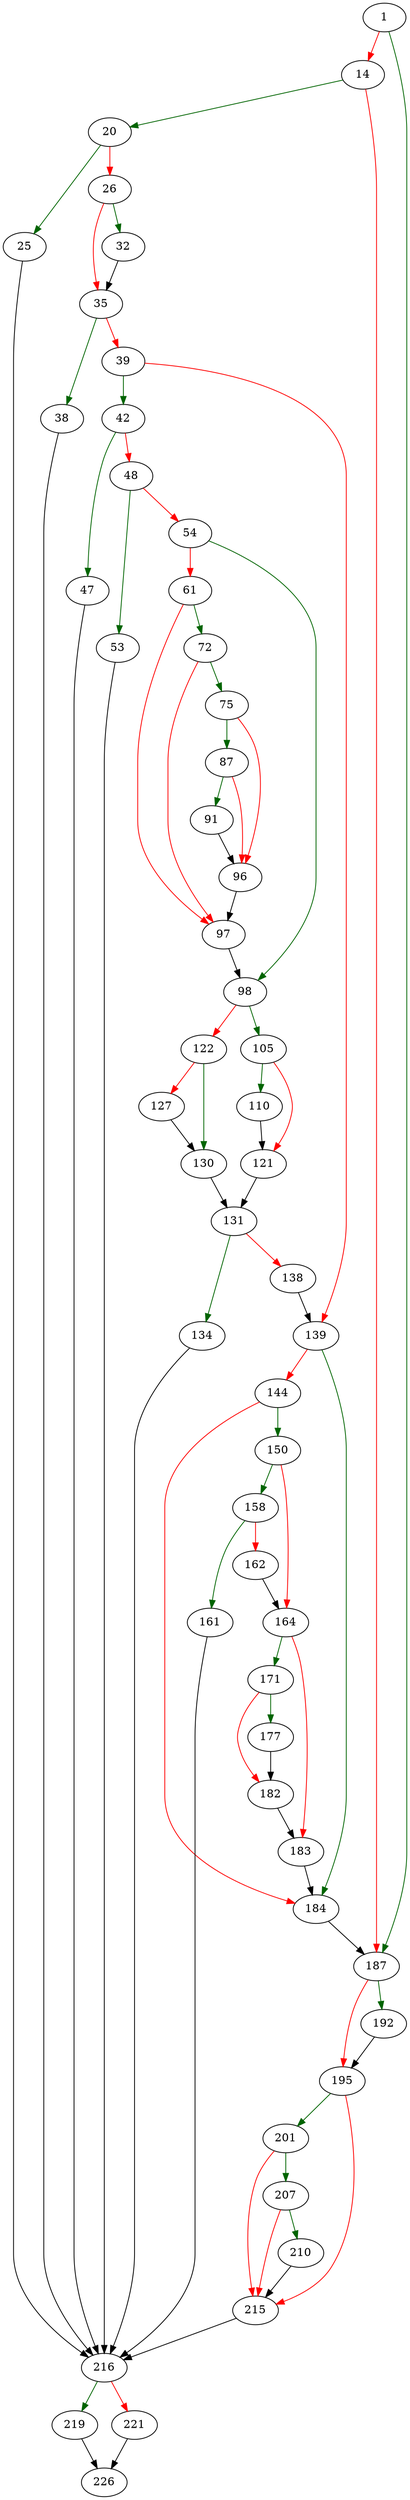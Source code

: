 strict digraph "sqlite3PagerSharedLock" {
	// Node definitions.
	1 [entry=true];
	187;
	14;
	20;
	25;
	26;
	216;
	32;
	35;
	38;
	39;
	42;
	139;
	47;
	48;
	53;
	54;
	98;
	61;
	72;
	97;
	75;
	87;
	96;
	91;
	105;
	122;
	110;
	121;
	131;
	130;
	127;
	134;
	138;
	184;
	144;
	150;
	158;
	164;
	161;
	162;
	171;
	183;
	177;
	182;
	192;
	195;
	201;
	215;
	207;
	210;
	219;
	221;
	226;

	// Edge definitions.
	1 -> 187 [
		color=darkgreen
		cond=true
	];
	1 -> 14 [
		color=red
		cond=false
	];
	187 -> 192 [
		color=darkgreen
		cond=true
	];
	187 -> 195 [
		color=red
		cond=false
	];
	14 -> 187 [
		color=red
		cond=false
	];
	14 -> 20 [
		color=darkgreen
		cond=true
	];
	20 -> 25 [
		color=darkgreen
		cond=true
	];
	20 -> 26 [
		color=red
		cond=false
	];
	25 -> 216;
	26 -> 32 [
		color=darkgreen
		cond=true
	];
	26 -> 35 [
		color=red
		cond=false
	];
	216 -> 219 [
		color=darkgreen
		cond=true
	];
	216 -> 221 [
		color=red
		cond=false
	];
	32 -> 35;
	35 -> 38 [
		color=darkgreen
		cond=true
	];
	35 -> 39 [
		color=red
		cond=false
	];
	38 -> 216;
	39 -> 42 [
		color=darkgreen
		cond=true
	];
	39 -> 139 [
		color=red
		cond=false
	];
	42 -> 47 [
		color=darkgreen
		cond=true
	];
	42 -> 48 [
		color=red
		cond=false
	];
	139 -> 184 [
		color=darkgreen
		cond=true
	];
	139 -> 144 [
		color=red
		cond=false
	];
	47 -> 216;
	48 -> 53 [
		color=darkgreen
		cond=true
	];
	48 -> 54 [
		color=red
		cond=false
	];
	53 -> 216;
	54 -> 98 [
		color=darkgreen
		cond=true
	];
	54 -> 61 [
		color=red
		cond=false
	];
	98 -> 105 [
		color=darkgreen
		cond=true
	];
	98 -> 122 [
		color=red
		cond=false
	];
	61 -> 72 [
		color=darkgreen
		cond=true
	];
	61 -> 97 [
		color=red
		cond=false
	];
	72 -> 97 [
		color=red
		cond=false
	];
	72 -> 75 [
		color=darkgreen
		cond=true
	];
	97 -> 98;
	75 -> 87 [
		color=darkgreen
		cond=true
	];
	75 -> 96 [
		color=red
		cond=false
	];
	87 -> 96 [
		color=red
		cond=false
	];
	87 -> 91 [
		color=darkgreen
		cond=true
	];
	96 -> 97;
	91 -> 96;
	105 -> 110 [
		color=darkgreen
		cond=true
	];
	105 -> 121 [
		color=red
		cond=false
	];
	122 -> 130 [
		color=darkgreen
		cond=true
	];
	122 -> 127 [
		color=red
		cond=false
	];
	110 -> 121;
	121 -> 131;
	131 -> 134 [
		color=darkgreen
		cond=true
	];
	131 -> 138 [
		color=red
		cond=false
	];
	130 -> 131;
	127 -> 130;
	134 -> 216;
	138 -> 139;
	184 -> 187;
	144 -> 184 [
		color=red
		cond=false
	];
	144 -> 150 [
		color=darkgreen
		cond=true
	];
	150 -> 158 [
		color=darkgreen
		cond=true
	];
	150 -> 164 [
		color=red
		cond=false
	];
	158 -> 161 [
		color=darkgreen
		cond=true
	];
	158 -> 162 [
		color=red
		cond=false
	];
	164 -> 171 [
		color=darkgreen
		cond=true
	];
	164 -> 183 [
		color=red
		cond=false
	];
	161 -> 216;
	162 -> 164;
	171 -> 177 [
		color=darkgreen
		cond=true
	];
	171 -> 182 [
		color=red
		cond=false
	];
	183 -> 184;
	177 -> 182;
	182 -> 183;
	192 -> 195;
	195 -> 201 [
		color=darkgreen
		cond=true
	];
	195 -> 215 [
		color=red
		cond=false
	];
	201 -> 215 [
		color=red
		cond=false
	];
	201 -> 207 [
		color=darkgreen
		cond=true
	];
	215 -> 216;
	207 -> 215 [
		color=red
		cond=false
	];
	207 -> 210 [
		color=darkgreen
		cond=true
	];
	210 -> 215;
	219 -> 226;
	221 -> 226;
}